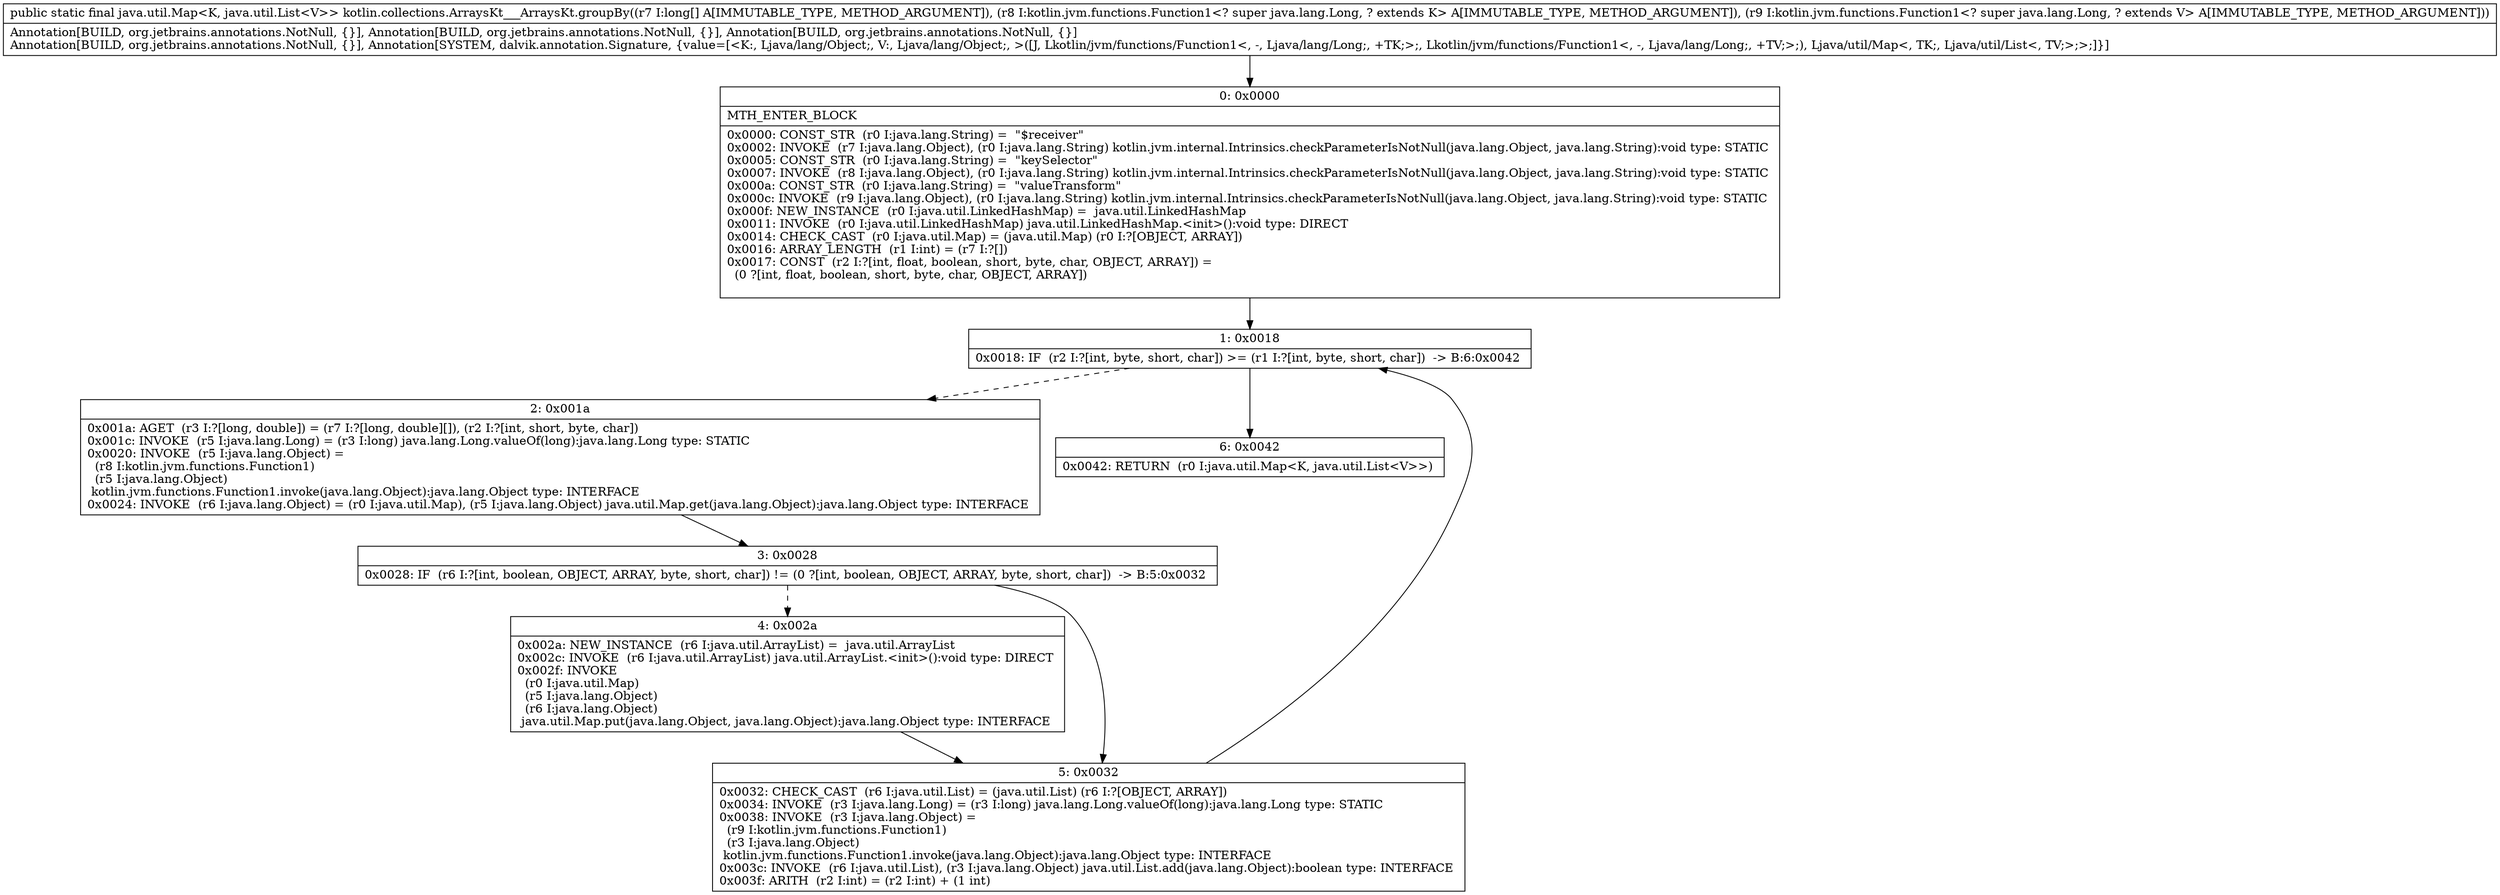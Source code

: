 digraph "CFG forkotlin.collections.ArraysKt___ArraysKt.groupBy([JLkotlin\/jvm\/functions\/Function1;Lkotlin\/jvm\/functions\/Function1;)Ljava\/util\/Map;" {
Node_0 [shape=record,label="{0\:\ 0x0000|MTH_ENTER_BLOCK\l|0x0000: CONST_STR  (r0 I:java.lang.String) =  \"$receiver\" \l0x0002: INVOKE  (r7 I:java.lang.Object), (r0 I:java.lang.String) kotlin.jvm.internal.Intrinsics.checkParameterIsNotNull(java.lang.Object, java.lang.String):void type: STATIC \l0x0005: CONST_STR  (r0 I:java.lang.String) =  \"keySelector\" \l0x0007: INVOKE  (r8 I:java.lang.Object), (r0 I:java.lang.String) kotlin.jvm.internal.Intrinsics.checkParameterIsNotNull(java.lang.Object, java.lang.String):void type: STATIC \l0x000a: CONST_STR  (r0 I:java.lang.String) =  \"valueTransform\" \l0x000c: INVOKE  (r9 I:java.lang.Object), (r0 I:java.lang.String) kotlin.jvm.internal.Intrinsics.checkParameterIsNotNull(java.lang.Object, java.lang.String):void type: STATIC \l0x000f: NEW_INSTANCE  (r0 I:java.util.LinkedHashMap) =  java.util.LinkedHashMap \l0x0011: INVOKE  (r0 I:java.util.LinkedHashMap) java.util.LinkedHashMap.\<init\>():void type: DIRECT \l0x0014: CHECK_CAST  (r0 I:java.util.Map) = (java.util.Map) (r0 I:?[OBJECT, ARRAY]) \l0x0016: ARRAY_LENGTH  (r1 I:int) = (r7 I:?[]) \l0x0017: CONST  (r2 I:?[int, float, boolean, short, byte, char, OBJECT, ARRAY]) = \l  (0 ?[int, float, boolean, short, byte, char, OBJECT, ARRAY])\l \l}"];
Node_1 [shape=record,label="{1\:\ 0x0018|0x0018: IF  (r2 I:?[int, byte, short, char]) \>= (r1 I:?[int, byte, short, char])  \-\> B:6:0x0042 \l}"];
Node_2 [shape=record,label="{2\:\ 0x001a|0x001a: AGET  (r3 I:?[long, double]) = (r7 I:?[long, double][]), (r2 I:?[int, short, byte, char]) \l0x001c: INVOKE  (r5 I:java.lang.Long) = (r3 I:long) java.lang.Long.valueOf(long):java.lang.Long type: STATIC \l0x0020: INVOKE  (r5 I:java.lang.Object) = \l  (r8 I:kotlin.jvm.functions.Function1)\l  (r5 I:java.lang.Object)\l kotlin.jvm.functions.Function1.invoke(java.lang.Object):java.lang.Object type: INTERFACE \l0x0024: INVOKE  (r6 I:java.lang.Object) = (r0 I:java.util.Map), (r5 I:java.lang.Object) java.util.Map.get(java.lang.Object):java.lang.Object type: INTERFACE \l}"];
Node_3 [shape=record,label="{3\:\ 0x0028|0x0028: IF  (r6 I:?[int, boolean, OBJECT, ARRAY, byte, short, char]) != (0 ?[int, boolean, OBJECT, ARRAY, byte, short, char])  \-\> B:5:0x0032 \l}"];
Node_4 [shape=record,label="{4\:\ 0x002a|0x002a: NEW_INSTANCE  (r6 I:java.util.ArrayList) =  java.util.ArrayList \l0x002c: INVOKE  (r6 I:java.util.ArrayList) java.util.ArrayList.\<init\>():void type: DIRECT \l0x002f: INVOKE  \l  (r0 I:java.util.Map)\l  (r5 I:java.lang.Object)\l  (r6 I:java.lang.Object)\l java.util.Map.put(java.lang.Object, java.lang.Object):java.lang.Object type: INTERFACE \l}"];
Node_5 [shape=record,label="{5\:\ 0x0032|0x0032: CHECK_CAST  (r6 I:java.util.List) = (java.util.List) (r6 I:?[OBJECT, ARRAY]) \l0x0034: INVOKE  (r3 I:java.lang.Long) = (r3 I:long) java.lang.Long.valueOf(long):java.lang.Long type: STATIC \l0x0038: INVOKE  (r3 I:java.lang.Object) = \l  (r9 I:kotlin.jvm.functions.Function1)\l  (r3 I:java.lang.Object)\l kotlin.jvm.functions.Function1.invoke(java.lang.Object):java.lang.Object type: INTERFACE \l0x003c: INVOKE  (r6 I:java.util.List), (r3 I:java.lang.Object) java.util.List.add(java.lang.Object):boolean type: INTERFACE \l0x003f: ARITH  (r2 I:int) = (r2 I:int) + (1 int) \l}"];
Node_6 [shape=record,label="{6\:\ 0x0042|0x0042: RETURN  (r0 I:java.util.Map\<K, java.util.List\<V\>\>) \l}"];
MethodNode[shape=record,label="{public static final java.util.Map\<K, java.util.List\<V\>\> kotlin.collections.ArraysKt___ArraysKt.groupBy((r7 I:long[] A[IMMUTABLE_TYPE, METHOD_ARGUMENT]), (r8 I:kotlin.jvm.functions.Function1\<? super java.lang.Long, ? extends K\> A[IMMUTABLE_TYPE, METHOD_ARGUMENT]), (r9 I:kotlin.jvm.functions.Function1\<? super java.lang.Long, ? extends V\> A[IMMUTABLE_TYPE, METHOD_ARGUMENT]))  | Annotation[BUILD, org.jetbrains.annotations.NotNull, \{\}], Annotation[BUILD, org.jetbrains.annotations.NotNull, \{\}], Annotation[BUILD, org.jetbrains.annotations.NotNull, \{\}]\lAnnotation[BUILD, org.jetbrains.annotations.NotNull, \{\}], Annotation[SYSTEM, dalvik.annotation.Signature, \{value=[\<K:, Ljava\/lang\/Object;, V:, Ljava\/lang\/Object;, \>([J, Lkotlin\/jvm\/functions\/Function1\<, \-, Ljava\/lang\/Long;, +TK;\>;, Lkotlin\/jvm\/functions\/Function1\<, \-, Ljava\/lang\/Long;, +TV;\>;), Ljava\/util\/Map\<, TK;, Ljava\/util\/List\<, TV;\>;\>;]\}]\l}"];
MethodNode -> Node_0;
Node_0 -> Node_1;
Node_1 -> Node_2[style=dashed];
Node_1 -> Node_6;
Node_2 -> Node_3;
Node_3 -> Node_4[style=dashed];
Node_3 -> Node_5;
Node_4 -> Node_5;
Node_5 -> Node_1;
}

